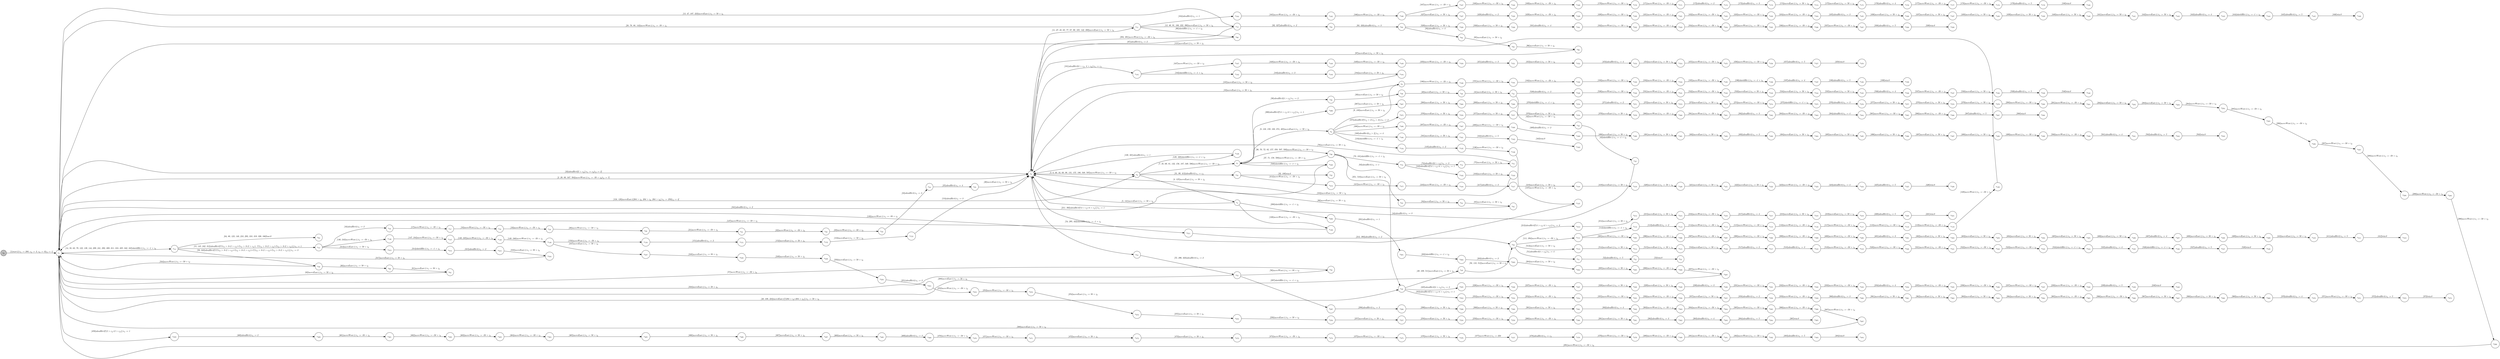 digraph EFSM{
  graph [rankdir="LR", fontname="Latin Modern Math"];
  node [color="black", fillcolor="white", shape="circle", style="filled", fontname="Latin Modern Math"];
  edge [fontname="Latin Modern Math"];

  s0[fillcolor="gray", label=<s<sub>0</sub>>];
  s1[label=<s<sub>1</sub>>];
  s2[label=<s<sub>2</sub>>];
  s3[label=<s<sub>3</sub>>];
  s4[label=<s<sub>4</sub>>];
  s7[label=<s<sub>7</sub>>];
  s8[label=<s<sub>8</sub>>];
  s9[label=<s<sub>9</sub>>];
  s11[label=<s<sub>11</sub>>];
  s12[label=<s<sub>12</sub>>];
  s14[label=<s<sub>14</sub>>];
  s15[label=<s<sub>15</sub>>];
  s16[label=<s<sub>16</sub>>];
  s17[label=<s<sub>17</sub>>];
  s18[label=<s<sub>18</sub>>];
  s19[label=<s<sub>19</sub>>];
  s20[label=<s<sub>20</sub>>];
  s21[label=<s<sub>21</sub>>];
  s22[label=<s<sub>22</sub>>];
  s23[label=<s<sub>23</sub>>];
  s24[label=<s<sub>24</sub>>];
  s25[label=<s<sub>25</sub>>];
  s31[label=<s<sub>31</sub>>];
  s32[label=<s<sub>32</sub>>];
  s36[label=<s<sub>36</sub>>];
  s38[label=<s<sub>38</sub>>];
  s39[label=<s<sub>39</sub>>];
  s40[label=<s<sub>40</sub>>];
  s41[label=<s<sub>41</sub>>];
  s42[label=<s<sub>42</sub>>];
  s43[label=<s<sub>43</sub>>];
  s48[label=<s<sub>48</sub>>];
  s49[label=<s<sub>49</sub>>];
  s50[label=<s<sub>50</sub>>];
  s51[label=<s<sub>51</sub>>];
  s52[label=<s<sub>52</sub>>];
  s53[label=<s<sub>53</sub>>];
  s54[label=<s<sub>54</sub>>];
  s55[label=<s<sub>55</sub>>];
  s56[label=<s<sub>56</sub>>];
  s59[label=<s<sub>59</sub>>];
  s60[label=<s<sub>60</sub>>];
  s61[label=<s<sub>61</sub>>];
  s64[label=<s<sub>64</sub>>];
  s66[label=<s<sub>66</sub>>];
  s73[label=<s<sub>73</sub>>];
  s74[label=<s<sub>74</sub>>];
  s75[label=<s<sub>75</sub>>];
  s83[label=<s<sub>83</sub>>];
  s84[label=<s<sub>84</sub>>];
  s85[label=<s<sub>85</sub>>];
  s92[label=<s<sub>92</sub>>];
  s93[label=<s<sub>93</sub>>];
  s94[label=<s<sub>94</sub>>];
  s95[label=<s<sub>95</sub>>];
  s96[label=<s<sub>96</sub>>];
  s102[label=<s<sub>102</sub>>];
  s103[label=<s<sub>103</sub>>];
  s111[label=<s<sub>111</sub>>];
  s112[label=<s<sub>112</sub>>];
  s113[label=<s<sub>113</sub>>];
  s114[label=<s<sub>114</sub>>];
  s115[label=<s<sub>115</sub>>];
  s116[label=<s<sub>116</sub>>];
  s117[label=<s<sub>117</sub>>];
  s118[label=<s<sub>118</sub>>];
  s119[label=<s<sub>119</sub>>];
  s120[label=<s<sub>120</sub>>];
  s126[label=<s<sub>126</sub>>];
  s129[label=<s<sub>129</sub>>];
  s134[label=<s<sub>134</sub>>];
  s135[label=<s<sub>135</sub>>];
  s136[label=<s<sub>136</sub>>];
  s137[label=<s<sub>137</sub>>];
  s146[label=<s<sub>146</sub>>];
  s147[label=<s<sub>147</sub>>];
  s148[label=<s<sub>148</sub>>];
  s149[label=<s<sub>149</sub>>];
  s150[label=<s<sub>150</sub>>];
  s151[label=<s<sub>151</sub>>];
  s152[label=<s<sub>152</sub>>];
  s153[label=<s<sub>153</sub>>];
  s160[label=<s<sub>160</sub>>];
  s161[label=<s<sub>161</sub>>];
  s162[label=<s<sub>162</sub>>];
  s163[label=<s<sub>163</sub>>];
  s164[label=<s<sub>164</sub>>];
  s165[label=<s<sub>165</sub>>];
  s166[label=<s<sub>166</sub>>];
  s167[label=<s<sub>167</sub>>];
  s168[label=<s<sub>168</sub>>];
  s169[label=<s<sub>169</sub>>];
  s170[label=<s<sub>170</sub>>];
  s171[label=<s<sub>171</sub>>];
  s172[label=<s<sub>172</sub>>];
  s173[label=<s<sub>173</sub>>];
  s174[label=<s<sub>174</sub>>];
  s175[label=<s<sub>175</sub>>];
  s176[label=<s<sub>176</sub>>];
  s177[label=<s<sub>177</sub>>];
  s178[label=<s<sub>178</sub>>];
  s179[label=<s<sub>179</sub>>];
  s180[label=<s<sub>180</sub>>];
  s181[label=<s<sub>181</sub>>];
  s182[label=<s<sub>182</sub>>];
  s183[label=<s<sub>183</sub>>];
  s184[label=<s<sub>184</sub>>];
  s190[label=<s<sub>190</sub>>];
  s191[label=<s<sub>191</sub>>];
  s192[label=<s<sub>192</sub>>];
  s193[label=<s<sub>193</sub>>];
  s194[label=<s<sub>194</sub>>];
  s195[label=<s<sub>195</sub>>];
  s196[label=<s<sub>196</sub>>];
  s197[label=<s<sub>197</sub>>];
  s198[label=<s<sub>198</sub>>];
  s199[label=<s<sub>199</sub>>];
  s200[label=<s<sub>200</sub>>];
  s201[label=<s<sub>201</sub>>];
  s202[label=<s<sub>202</sub>>];
  s203[label=<s<sub>203</sub>>];
  s204[label=<s<sub>204</sub>>];
  s205[label=<s<sub>205</sub>>];
  s206[label=<s<sub>206</sub>>];
  s207[label=<s<sub>207</sub>>];
  s211[label=<s<sub>211</sub>>];
  s213[label=<s<sub>213</sub>>];
  s214[label=<s<sub>214</sub>>];
  s215[label=<s<sub>215</sub>>];
  s216[label=<s<sub>216</sub>>];
  s217[label=<s<sub>217</sub>>];
  s218[label=<s<sub>218</sub>>];
  s219[label=<s<sub>219</sub>>];
  s220[label=<s<sub>220</sub>>];
  s221[label=<s<sub>221</sub>>];
  s225[label=<s<sub>225</sub>>];
  s226[label=<s<sub>226</sub>>];
  s227[label=<s<sub>227</sub>>];
  s228[label=<s<sub>228</sub>>];
  s229[label=<s<sub>229</sub>>];
  s230[label=<s<sub>230</sub>>];
  s231[label=<s<sub>231</sub>>];
  s232[label=<s<sub>232</sub>>];
  s233[label=<s<sub>233</sub>>];
  s234[label=<s<sub>234</sub>>];
  s235[label=<s<sub>235</sub>>];
  s236[label=<s<sub>236</sub>>];
  s237[label=<s<sub>237</sub>>];
  s238[label=<s<sub>238</sub>>];
  s239[label=<s<sub>239</sub>>];
  s240[label=<s<sub>240</sub>>];
  s247[label=<s<sub>247</sub>>];
  s248[label=<s<sub>248</sub>>];
  s249[label=<s<sub>249</sub>>];
  s250[label=<s<sub>250</sub>>];
  s251[label=<s<sub>251</sub>>];
  s252[label=<s<sub>252</sub>>];
  s253[label=<s<sub>253</sub>>];
  s254[label=<s<sub>254</sub>>];
  s255[label=<s<sub>255</sub>>];
  s256[label=<s<sub>256</sub>>];
  s257[label=<s<sub>257</sub>>];
  s258[label=<s<sub>258</sub>>];
  s259[label=<s<sub>259</sub>>];
  s260[label=<s<sub>260</sub>>];
  s261[label=<s<sub>261</sub>>];
  s262[label=<s<sub>262</sub>>];
  s263[label=<s<sub>263</sub>>];
  s264[label=<s<sub>264</sub>>];
  s265[label=<s<sub>265</sub>>];
  s266[label=<s<sub>266</sub>>];
  s267[label=<s<sub>267</sub>>];
  s268[label=<s<sub>268</sub>>];
  s269[label=<s<sub>269</sub>>];
  s270[label=<s<sub>270</sub>>];
  s271[label=<s<sub>271</sub>>];
  s272[label=<s<sub>272</sub>>];
  s273[label=<s<sub>273</sub>>];
  s274[label=<s<sub>274</sub>>];
  s275[label=<s<sub>275</sub>>];
  s276[label=<s<sub>276</sub>>];
  s277[label=<s<sub>277</sub>>];
  s278[label=<s<sub>278</sub>>];
  s279[label=<s<sub>279</sub>>];
  s280[label=<s<sub>280</sub>>];
  s281[label=<s<sub>281</sub>>];
  s282[label=<s<sub>282</sub>>];
  s283[label=<s<sub>283</sub>>];
  s284[label=<s<sub>284</sub>>];
  s285[label=<s<sub>285</sub>>];
  s286[label=<s<sub>286</sub>>];
  s287[label=<s<sub>287</sub>>];
  s288[label=<s<sub>288</sub>>];
  s289[label=<s<sub>289</sub>>];
  s290[label=<s<sub>290</sub>>];
  s297[label=<s<sub>297</sub>>];
  s298[label=<s<sub>298</sub>>];
  s299[label=<s<sub>299</sub>>];
  s300[label=<s<sub>300</sub>>];
  s301[label=<s<sub>301</sub>>];
  s302[label=<s<sub>302</sub>>];
  s303[label=<s<sub>303</sub>>];
  s304[label=<s<sub>304</sub>>];
  s305[label=<s<sub>305</sub>>];
  s306[label=<s<sub>306</sub>>];
  s307[label=<s<sub>307</sub>>];
  s313[label=<s<sub>313</sub>>];
  s314[label=<s<sub>314</sub>>];
  s315[label=<s<sub>315</sub>>];
  s316[label=<s<sub>316</sub>>];
  s329[label=<s<sub>329</sub>>];
  s330[label=<s<sub>330</sub>>];
  s331[label=<s<sub>331</sub>>];
  s332[label=<s<sub>332</sub>>];
  s333[label=<s<sub>333</sub>>];
  s334[label=<s<sub>334</sub>>];
  s335[label=<s<sub>335</sub>>];
  s336[label=<s<sub>336</sub>>];
  s337[label=<s<sub>337</sub>>];
  s338[label=<s<sub>338</sub>>];
  s339[label=<s<sub>339</sub>>];
  s340[label=<s<sub>340</sub>>];
  s352[label=<s<sub>352</sub>>];
  s353[label=<s<sub>353</sub>>];
  s354[label=<s<sub>354</sub>>];
  s355[label=<s<sub>355</sub>>];
  s356[label=<s<sub>356</sub>>];
  s357[label=<s<sub>357</sub>>];
  s358[label=<s<sub>358</sub>>];
  s359[label=<s<sub>359</sub>>];
  s360[label=<s<sub>360</sub>>];
  s361[label=<s<sub>361</sub>>];
  s362[label=<s<sub>362</sub>>];
  s363[label=<s<sub>363</sub>>];
  s364[label=<s<sub>364</sub>>];
  s365[label=<s<sub>365</sub>>];
  s366[label=<s<sub>366</sub>>];
  s367[label=<s<sub>367</sub>>];
  s368[label=<s<sub>368</sub>>];
  s369[label=<s<sub>369</sub>>];
  s370[label=<s<sub>370</sub>>];
  s371[label=<s<sub>371</sub>>];
  s372[label=<s<sub>372</sub>>];
  s373[label=<s<sub>373</sub>>];
  s375[label=<s<sub>375</sub>>];
  s376[label=<s<sub>376</sub>>];
  s377[label=<s<sub>377</sub>>];
  s378[label=<s<sub>378</sub>>];
  s379[label=<s<sub>379</sub>>];
  s380[label=<s<sub>380</sub>>];
  s381[label=<s<sub>381</sub>>];
  s382[label=<s<sub>382</sub>>];
  s383[label=<s<sub>383</sub>>];
  s384[label=<s<sub>384</sub>>];
  s385[label=<s<sub>385</sub>>];
  s386[label=<s<sub>386</sub>>];
  s387[label=<s<sub>387</sub>>];
  s388[label=<s<sub>388</sub>>];
  s395[label=<s<sub>395</sub>>];
  s396[label=<s<sub>396</sub>>];
  s397[label=<s<sub>397</sub>>];
  s398[label=<s<sub>398</sub>>];
  s399[label=<s<sub>399</sub>>];
  s400[label=<s<sub>400</sub>>];
  s401[label=<s<sub>401</sub>>];
  s402[label=<s<sub>402</sub>>];
  s403[label=<s<sub>403</sub>>];
  s404[label=<s<sub>404</sub>>];
  s405[label=<s<sub>405</sub>>];
  s406[label=<s<sub>406</sub>>];
  s407[label=<s<sub>407</sub>>];
  s408[label=<s<sub>408</sub>>];
  s409[label=<s<sub>409</sub>>];
  s410[label=<s<sub>410</sub>>];
  s411[label=<s<sub>411</sub>>];
  s412[label=<s<sub>412</sub>>];
  s414[label=<s<sub>414</sub>>];
  s415[label=<s<sub>415</sub>>];
  s416[label=<s<sub>416</sub>>];
  s417[label=<s<sub>417</sub>>];
  s418[label=<s<sub>418</sub>>];
  s419[label=<s<sub>419</sub>>];
  s420[label=<s<sub>420</sub>>];
  s421[label=<s<sub>421</sub>>];
  s422[label=<s<sub>422</sub>>];
  s423[label=<s<sub>423</sub>>];
  s424[label=<s<sub>424</sub>>];
  s425[label=<s<sub>425</sub>>];
  s426[label=<s<sub>426</sub>>];
  s427[label=<s<sub>427</sub>>];
  s428[label=<s<sub>428</sub>>];
  s429[label=<s<sub>429</sub>>];
  s430[label=<s<sub>430</sub>>];
  s431[label=<s<sub>431</sub>>];
  s432[label=<s<sub>432</sub>>];
  s433[label=<s<sub>433</sub>>];
  s434[label=<s<sub>434</sub>>];
  s435[label=<s<sub>435</sub>>];
  s436[label=<s<sub>436</sub>>];
  s437[label=<s<sub>437</sub>>];
  s438[label=<s<sub>438</sub>>];
  s439[label=<s<sub>439</sub>>];
  s440[label=<s<sub>440</sub>>];
  s441[label=<s<sub>441</sub>>];
  s442[label=<s<sub>442</sub>>];
  s443[label=<s<sub>443</sub>>];
  s444[label=<s<sub>444</sub>>];
  s445[label=<s<sub>445</sub>>];
  s446[label=<s<sub>446</sub>>];
  s447[label=<s<sub>447</sub>>];
  s448[label=<s<sub>448</sub>>];
  s449[label=<s<sub>449</sub>>];
  s450[label=<s<sub>450</sub>>];
  s451[label=<s<sub>451</sub>>];
  s452[label=<s<sub>452</sub>>];
  s453[label=<s<sub>453</sub>>];
  s454[label=<s<sub>454</sub>>];
  s455[label=<s<sub>455</sub>>];
  s456[label=<s<sub>456</sub>>];
  s457[label=<s<sub>457</sub>>];
  s458[label=<s<sub>458</sub>>];
  s459[label=<s<sub>459</sub>>];
  s460[label=<s<sub>460</sub>>];
  s461[label=<s<sub>461</sub>>];
  s462[label=<s<sub>462</sub>>];
  s463[label=<s<sub>463</sub>>];
  s464[label=<s<sub>464</sub>>];
  s465[label=<s<sub>465</sub>>];
  s466[label=<s<sub>466</sub>>];
  s467[label=<s<sub>467</sub>>];
  s468[label=<s<sub>468</sub>>];
  s469[label=<s<sub>469</sub>>];
  s470[label=<s<sub>470</sub>>];
  s471[label=<s<sub>471</sub>>];
  s472[label=<s<sub>472</sub>>];
  s473[label=<s<sub>473</sub>>];
  s474[label=<s<sub>474</sub>>];
  s475[label=<s<sub>475</sub>>];
  s476[label=<s<sub>476</sub>>];
  s477[label=<s<sub>477</sub>>];
  s478[label=<s<sub>478</sub>>];
  s479[label=<s<sub>479</sub>>];
  s480[label=<s<sub>480</sub>>];
  s481[label=<s<sub>481</sub>>];
  s482[label=<s<sub>482</sub>>];
  s483[label=<s<sub>483</sub>>];
  s484[label=<s<sub>484</sub>>];
  s486[label=<s<sub>486</sub>>];
  s487[label=<s<sub>487</sub>>];
  s488[label=<s<sub>488</sub>>];
  s489[label=<s<sub>489</sub>>];
  s490[label=<s<sub>490</sub>>];
  s491[label=<s<sub>491</sub>>];
  s492[label=<s<sub>492</sub>>];
  s493[label=<s<sub>493</sub>>];
  s494[label=<s<sub>494</sub>>];
  s495[label=<s<sub>495</sub>>];
  s496[label=<s<sub>496</sub>>];
  s497[label=<s<sub>497</sub>>];
  s498[label=<s<sub>498</sub>>];
  s499[label=<s<sub>499</sub>>];
  s500[label=<s<sub>500</sub>>];
  s501[label=<s<sub>501</sub>>];
  s502[label=<s<sub>502</sub>>];
  s503[label=<s<sub>503</sub>>];
  s513[label=<s<sub>513</sub>>];
  s514[label=<s<sub>514</sub>>];
  s515[label=<s<sub>515</sub>>];
  s516[label=<s<sub>516</sub>>];
  s517[label=<s<sub>517</sub>>];
  s518[label=<s<sub>518</sub>>];
  s519[label=<s<sub>519</sub>>];
  s520[label=<s<sub>520</sub>>];
  s521[label=<s<sub>521</sub>>];
  s522[label=<s<sub>522</sub>>];
  s523[label=<s<sub>523</sub>>];
  s524[label=<s<sub>524</sub>>];
  s525[label=<s<sub>525</sub>>];
  s526[label=<s<sub>526</sub>>];
  s527[label=<s<sub>527</sub>>];
  s528[label=<s<sub>528</sub>>];
  s529[label=<s<sub>529</sub>>];
  s530[label=<s<sub>530</sub>>];
  s531[label=<s<sub>531</sub>>];
  s532[label=<s<sub>532</sub>>];
  s533[label=<s<sub>533</sub>>];
  s534[label=<s<sub>534</sub>>];
  s535[label=<s<sub>535</sub>>];
  s536[label=<s<sub>536</sub>>];
  s537[label=<s<sub>537</sub>>];
  s538[label=<s<sub>538</sub>>];
  s539[label=<s<sub>539</sub>>];
  s540[label=<s<sub>540</sub>>];

  s0->s1[label=<<i> [1]start:2/o<sub>1</sub> := 200, o<sub>2</sub> := 3, o<sub>3</sub> := 0&#91;r<sub>2</sub> := 1&#93;</i>>];
  s3->s4[label=<<i> [4, 125]moveEast:1/o<sub>1</sub> := 50 + i<sub>0</sub></i>>];
  s4->s2[label=<<i> [5, 141]moveEast:1/o<sub>1</sub> := 50 + i<sub>0</sub></i>>];
  s8->s9[label=<<i> [9, 189]moveEast:1/o<sub>1</sub> := 50 + i<sub>0</sub></i>>];
  s9->s2[label=<<i> [10]moveEast:1/o<sub>1</sub> := 50 + i<sub>0</sub></i>>];
  s14->s15[label=<<i> [15, 145, 242, 312]alienHit:0&#91;!(!(r<sub>2</sub> &gt; 3&or;2 &gt; r<sub>2</sub>)&or;!(r<sub>2</sub> &gt; 3&or;2 &gt; r<sub>2</sub>)), !(!(r<sub>2</sub> &gt; 3&or;2 &gt; r<sub>2</sub>)&or;!(r<sub>2</sub> &gt; 3&or;2 &gt; r<sub>2</sub>))&#93;/o<sub>1</sub> := 1</i>>];
  s15->s16[label=<<i> [16]alienHit:0/o<sub>1</sub> := 2</i>>];
  s16->s17[label=<<i> [17]moveWest:1/o<sub>1</sub> := -50 + i<sub>0</sub></i>>];
  s17->s18[label=<<i> [18]moveWest:1/o<sub>1</sub> := -50 + i<sub>0</sub></i>>];
  s18->s19[label=<<i> [19]moveWest:1/o<sub>1</sub> := -50 + i<sub>0</sub></i>>];
  s19->s20[label=<<i> [20]moveWest:1/o<sub>1</sub> := -50 + i<sub>0</sub></i>>];
  s20->s21[label=<<i> [21]moveWest:1/o<sub>1</sub> := -50 + i<sub>0</sub></i>>];
  s21->s22[label=<<i> [22]moveWest:1/o<sub>1</sub> := -50 + i<sub>0</sub></i>>];
  s22->s23[label=<<i> [23]moveWest:1/o<sub>1</sub> := -50 + i<sub>0</sub></i>>];
  s23->s24[label=<<i> [24]alienHit:0/o<sub>1</sub> := 3</i>>];
  s24->s25[label=<<i> [25]alienHit:0/o<sub>1</sub> := 4</i>>];
  s25->s2[label=<<i> [26]moveEast:1/o<sub>1</sub> := 50 + i<sub>0</sub></i>>];
  s11->s1[label=<<i> [28, 78, 88, 143]moveWest:1/o<sub>1</sub> := -50 + i<sub>0</sub></i>>];
  s31->s32[label=<<i> [32, 100]win:0</i>>];
  s1->s2[label=<<i> [33]alienHit:0&#91;2 &gt; r<sub>2</sub>&#93;/o<sub>1</sub> := r<sub>2</sub>&#91;r<sub>2</sub> := 2&#93;</i>>];
  s7->s38[label=<<i> [38]alienHit:0&#91;4 &gt; r<sub>2</sub>&#93;/o<sub>1</sub> := 2</i>>];
  s38->s39[label=<<i> [39]moveEast:1/o<sub>1</sub> := 50 + i<sub>0</sub></i>>];
  s39->s40[label=<<i> [40]moveEast:1/o<sub>1</sub> := 50 + i<sub>0</sub></i>>];
  s40->s41[label=<<i> [41]moveEast:1/o<sub>1</sub> := 50 + i<sub>0</sub></i>>];
  s41->s42[label=<<i> [42]moveWest:1/o<sub>1</sub> := -50 + i<sub>0</sub></i>>];
  s42->s43[label=<<i> [43]shieldHit:1/o<sub>1</sub> := -1 + i<sub>0</sub></i>>];
  s43->s2[label=<<i> [44]alienHit:0/o<sub>1</sub> := 3</i>>];
  s12->s1[label=<<i> [13, 47, 107, 223]moveEast:1/o<sub>1</sub> := 50 + i<sub>0</sub></i>>];
  s50->s51[label=<<i> [51]alienHit:0&#91;4 &gt; r<sub>2</sub>&#93;/o<sub>1</sub> := 4</i>>];
  s51->s52[label=<<i> [52]alienHit:0/o<sub>1</sub> := 5</i>>];
  s52->s53[label=<<i> [53]win:0</i>>];
  s55->s56[label=<<i> [56]moveWest:1/o<sub>1</sub> := -50 + i<sub>0</sub></i>>];
  s56->s1[label=<<i> [57]moveWest:1/o<sub>1</sub> := -50 + i<sub>0</sub></i>>];
  s14->s59[label=<<i> [59, 343]alienHit:0&#91;!(!(!(r<sub>2</sub> &gt; 3&or;2 &gt; r<sub>2</sub>)&or;!(r<sub>2</sub> &gt; 3&or;2 &gt; r<sub>2</sub>))&or;!(!(r<sub>2</sub> &gt; 3&or;2 &gt; r<sub>2</sub>)&or;!(r<sub>2</sub> &gt; 3&or;2 &gt; r<sub>2</sub>)))&#93;/o<sub>1</sub> := 3</i>>];
  s59->s60[label=<<i> [60]moveEast:1/o<sub>1</sub> := 50 + i<sub>0</sub></i>>];
  s60->s61[label=<<i> [61]moveEast:1/o<sub>1</sub> := 50 + i<sub>0</sub></i>>];
  s61->s1[label=<<i> [62]moveEast:1/o<sub>1</sub> := 50 + i<sub>0</sub></i>>];
  s11->s66[label=<<i> [66]shieldHit:1/o<sub>1</sub> := -1 + i<sub>0</sub></i>>];
  s66->s2[label=<<i> [67]alienHit:0/o<sub>1</sub> := 2</i>>];
  s36->s7[label=<<i> [37, 71, 158, 508]moveWest:1/o<sub>1</sub> := -50 + i<sub>0</sub></i>>];
  s7->s36[label=<<i> [36, 70, 72, 82, 157, 350, 507, 509]moveWest:1/o<sub>1</sub> := -50 + i<sub>0</sub></i>>];
  s36->s73[label=<<i> [73, 101]shieldHit:1/o<sub>1</sub> := -1 + i<sub>0</sub></i>>];
  s73->s74[label=<<i> [74]alienHit:0&#91;4 &gt; r<sub>2</sub>&#93;/o<sub>1</sub> := 3</i>>];
  s74->s75[label=<<i> [75]moveEast:1/o<sub>1</sub> := 50 + i<sub>0</sub></i>>];
  s75->s2[label=<<i> [76]moveEast:1/o<sub>1</sub> := 50 + i<sub>0</sub></i>>];
  s36->s83[label=<<i> [83]alienHit:0/o<sub>1</sub> := 1</i>>];
  s83->s84[label=<<i> [84]moveEast:1/o<sub>1</sub> := 50 + i<sub>0</sub></i>>];
  s84->s85[label=<<i> [85]moveEast:1/o<sub>1</sub> := 50 + i<sub>0</sub></i>>];
  s85->s2[label=<<i> [86]moveEast:1/o<sub>1</sub> := 50 + i<sub>0</sub></i>>];
  s2->s11[label=<<i> [11, 27, 45, 65, 77, 87, 90, 105, 142, 389]moveEast:1/o<sub>1</sub> := 50 + i<sub>0</sub></i>>];
  s11->s12[label=<<i> [12, 46, 91, 106, 222, 390]moveEast:1/o<sub>1</sub> := 50 + i<sub>0</sub></i>>];
  s12->s92[label=<<i> [92, 327]alienHit:0/o<sub>1</sub> := 2</i>>];
  s92->s93[label=<<i> [93, 328]alienHit:0/o<sub>1</sub> := 3</i>>];
  s93->s94[label=<<i> [94]alienHit:0/o<sub>1</sub> := 4</i>>];
  s94->s95[label=<<i> [95]moveEast:1/o<sub>1</sub> := 50 + i<sub>0</sub></i>>];
  s95->s96[label=<<i> [96]moveEast:1/o<sub>1</sub> := 50 + i<sub>0</sub></i>>];
  s96->s2[label=<<i> [97]moveEast:1/o<sub>1</sub> := 50 + i<sub>0</sub></i>>];
  s73->s102[label=<<i> [102]alienHit:0&#91;!(4 &gt; r<sub>2</sub>&or;4 &gt; r<sub>2</sub>)&#93;/o<sub>1</sub> := 1</i>>];
  s102->s103[label=<<i> [103]moveEast:1/o<sub>1</sub> := 50 + i<sub>0</sub></i>>];
  s103->s2[label=<<i> [104]moveEast:1/o<sub>1</sub> := 50 + i<sub>0</sub></i>>];
  s50->s111[label=<<i> [111, 394]moveWest:1/o<sub>1</sub> := -50 + i<sub>0</sub></i>>];
  s111->s112[label=<<i> [112]shieldHit:1/o<sub>1</sub> := -1 + i<sub>0</sub></i>>];
  s112->s113[label=<<i> [113]alienHit:0/o<sub>1</sub> := 2</i>>];
  s113->s114[label=<<i> [114]moveWest:1/o<sub>1</sub> := -50 + i<sub>0</sub></i>>];
  s114->s115[label=<<i> [115]moveWest:1/o<sub>1</sub> := -50 + i<sub>0</sub></i>>];
  s115->s116[label=<<i> [116]moveWest:1/o<sub>1</sub> := -50 + i<sub>0</sub></i>>];
  s116->s117[label=<<i> [117]moveWest:1/o<sub>1</sub> := -50 + i<sub>0</sub></i>>];
  s117->s118[label=<<i> [118]moveWest:1/o<sub>1</sub> := -50 + i<sub>0</sub></i>>];
  s118->s119[label=<<i> [119]moveWest:1/o<sub>1</sub> := -50 + i<sub>0</sub></i>>];
  s119->s120[label=<<i> [120]moveWest:1/o<sub>1</sub> := -50 + i<sub>0</sub></i>>];
  s120->s1[label=<<i> [121]moveEast:1/o<sub>1</sub> := 50 + i<sub>0</sub></i>>];
  s1->s3[label=<<i> [124, 128]moveEast:1&#91;204 &gt; i<sub>0</sub>, 204 &gt; i<sub>0</sub>, 204 &gt; i<sub>0</sub>&#93;/o<sub>1</sub> := 250&#91;r<sub>2</sub> := 4&#93;</i>>];
  s4->s126[label=<<i> [126]moveWest:1/o<sub>1</sub> := -50 + i<sub>0</sub></i>>];
  s126->s1[label=<<i> [127]moveWest:1/o<sub>1</sub> := -50 + i<sub>0</sub></i>>];
  s3->s129[label=<<i> [129, 320]shieldHit:1/o<sub>1</sub> := -1 + i<sub>0</sub></i>>];
  s129->s2[label=<<i> [130, 321]alienHit:0/o<sub>1</sub> := 1</i>>];
  s8->s134[label=<<i> [134]shieldHit:1/o<sub>1</sub> := -1 + i<sub>0</sub></i>>];
  s134->s135[label=<<i> [135]alienHit:0/o<sub>1</sub> := 2</i>>];
  s135->s136[label=<<i> [136]moveWest:1/o<sub>1</sub> := -50 + i<sub>0</sub></i>>];
  s136->s137[label=<<i> [137]moveWest:1/o<sub>1</sub> := -50 + i<sub>0</sub></i>>];
  s137->s1[label=<<i> [138]moveWest:1/o<sub>1</sub> := -50 + i<sub>0</sub></i>>];
  s15->s146[label=<<i> [146, 243]moveWest:1/o<sub>1</sub> := -50 + i<sub>0</sub></i>>];
  s146->s147[label=<<i> [147, 244]moveWest:1/o<sub>1</sub> := -50 + i<sub>0</sub></i>>];
  s147->s148[label=<<i> [148, 245]moveWest:1/o<sub>1</sub> := -50 + i<sub>0</sub></i>>];
  s148->s149[label=<<i> [149, 246]moveWest:1/o<sub>1</sub> := -50 + i<sub>0</sub></i>>];
  s149->s150[label=<<i> [150]moveWest:1/o<sub>1</sub> := -50 + i<sub>0</sub></i>>];
  s150->s151[label=<<i> [151]alienHit:0/o<sub>1</sub> := 2</i>>];
  s151->s152[label=<<i> [152]moveEast:1/o<sub>1</sub> := 50 + i<sub>0</sub></i>>];
  s152->s153[label=<<i> [153]moveEast:1/o<sub>1</sub> := 50 + i<sub>0</sub></i>>];
  s153->s2[label=<<i> [154]alienHit:0/o<sub>1</sub> := 3</i>>];
  s2->s3[label=<<i> [3, 6, 30, 34, 68, 98, 131, 155, 186, 348, 505]moveWest:1/o<sub>1</sub> := -50 + i<sub>0</sub></i>>];
  s3->s7[label=<<i> [7, 35, 69, 81, 132, 156, 187, 349, 506]moveWest:1/o<sub>1</sub> := -50 + i<sub>0</sub></i>>];
  s7->s8[label=<<i> [8, 133, 159, 188, 374, 485]moveEast:1/o<sub>1</sub> := 50 + i<sub>0</sub></i>>];
  s8->s160[label=<<i> [160]alienHit:0&#91;r<sub>2</sub> &gt; 2&#93;/o<sub>1</sub> := 4</i>>];
  s160->s161[label=<<i> [161]moveEast:1/o<sub>1</sub> := 50 + i<sub>0</sub></i>>];
  s161->s162[label=<<i> [162]alienHit:0/o<sub>1</sub> := 5</i>>];
  s162->s163[label=<<i> [163]win:0</i>>];
  s11->s164[label=<<i> [164]alienHit:0/o<sub>1</sub> := 1</i>>];
  s164->s165[label=<<i> [165]moveWest:1/o<sub>1</sub> := -50 + i<sub>0</sub></i>>];
  s165->s166[label=<<i> [166]moveWest:1/o<sub>1</sub> := -50 + i<sub>0</sub></i>>];
  s166->s167[label=<<i> [167]moveWest:1/o<sub>1</sub> := -50 + i<sub>0</sub></i>>];
  s167->s168[label=<<i> [168]moveWest:1/o<sub>1</sub> := -50 + i<sub>0</sub></i>>];
  s168->s169[label=<<i> [169]moveWest:1/o<sub>1</sub> := -50 + i<sub>0</sub></i>>];
  s169->s170[label=<<i> [170]moveWest:1/o<sub>1</sub> := -50 + i<sub>0</sub></i>>];
  s170->s171[label=<<i> [171]moveWest:1/o<sub>1</sub> := -50 + i<sub>0</sub></i>>];
  s171->s172[label=<<i> [172]alienHit:0/o<sub>1</sub> := 2</i>>];
  s172->s173[label=<<i> [173]alienHit:0/o<sub>1</sub> := 3</i>>];
  s173->s174[label=<<i> [174]moveEast:1/o<sub>1</sub> := 50 + i<sub>0</sub></i>>];
  s174->s175[label=<<i> [175]moveEast:1/o<sub>1</sub> := 50 + i<sub>0</sub></i>>];
  s175->s176[label=<<i> [176]alienHit:0/o<sub>1</sub> := 4</i>>];
  s176->s177[label=<<i> [177]moveWest:1/o<sub>1</sub> := -50 + i<sub>0</sub></i>>];
  s177->s178[label=<<i> [178]moveWest:1/o<sub>1</sub> := -50 + i<sub>0</sub></i>>];
  s178->s179[label=<<i> [179]alienHit:0/o<sub>1</sub> := 5</i>>];
  s179->s180[label=<<i> [180]win:0</i>>];
  s2->s181[label=<<i> [181]alienHit:0&#91;4 &gt; r<sub>2</sub>, 4 &gt; r<sub>2</sub>&#93;/o<sub>1</sub> := r<sub>2</sub></i>>];
  s181->s182[label=<<i> [182]shieldHit:1/o<sub>1</sub> := -1 + i<sub>0</sub></i>>];
  s182->s183[label=<<i> [183]alienHit:0/o<sub>1</sub> := 3</i>>];
  s183->s184[label=<<i> [184]moveEast:1/o<sub>1</sub> := 50 + i<sub>0</sub></i>>];
  s184->s2[label=<<i> [185]moveEast:1/o<sub>1</sub> := 50 + i<sub>0</sub></i>>];
  s9->s190[label=<<i> [190]moveWest:1/o<sub>1</sub> := -50 + i<sub>0</sub></i>>];
  s190->s191[label=<<i> [191]moveWest:1/o<sub>1</sub> := -50 + i<sub>0</sub></i>>];
  s191->s192[label=<<i> [192]moveWest:1/o<sub>1</sub> := -50 + i<sub>0</sub></i>>];
  s192->s193[label=<<i> [193]moveWest:1/o<sub>1</sub> := -50 + i<sub>0</sub></i>>];
  s193->s194[label=<<i> [194]moveWest:1/o<sub>1</sub> := -50 + i<sub>0</sub></i>>];
  s194->s195[label=<<i> [195]moveWest:1/o<sub>1</sub> := -50 + i<sub>0</sub></i>>];
  s195->s196[label=<<i> [196]shieldHit:1/o<sub>1</sub> := -1 + i<sub>0</sub></i>>];
  s196->s197[label=<<i> [197]alienHit:0/o<sub>1</sub> := 4</i>>];
  s197->s198[label=<<i> [198]alienHit:0/o<sub>1</sub> := 5</i>>];
  s198->s199[label=<<i> [199]win:0</i>>];
  s4->s200[label=<<i> [200]shieldHit:1/o<sub>1</sub> := -1 + i<sub>0</sub></i>>];
  s200->s201[label=<<i> [201]alienHit:0/o<sub>1</sub> := 1</i>>];
  s201->s202[label=<<i> [202]shieldHit:1/o<sub>1</sub> := -1 + i<sub>0</sub></i>>];
  s202->s203[label=<<i> [203]alienHit:0/o<sub>1</sub> := 2</i>>];
  s203->s204[label=<<i> [204]moveEast:1/o<sub>1</sub> := 50 + i<sub>0</sub></i>>];
  s204->s205[label=<<i> [205]moveEast:1/o<sub>1</sub> := 50 + i<sub>0</sub></i>>];
  s205->s206[label=<<i> [206]moveWest:1/o<sub>1</sub> := -50 + i<sub>0</sub></i>>];
  s206->s207[label=<<i> [207]moveWest:1/o<sub>1</sub> := -50 + i<sub>0</sub></i>>];
  s207->s1[label=<<i> [208]moveEast:1/o<sub>1</sub> := 50 + i<sub>0</sub></i>>];
  s2->s211[label=<<i> [211, 392]alienHit:0&#91;!(4 &gt; r<sub>2</sub>&or;4 &gt; r<sub>2</sub>)&#93;/o<sub>1</sub> := 1</i>>];
  s211->s50[label=<<i> [212, 393]alienHit:0/o<sub>1</sub> := 2</i>>];
  s50->s213[label=<<i> [213]alienHit:0&#91;!(4 &gt; r<sub>2</sub>&or;4 &gt; r<sub>2</sub>)&#93;/o<sub>1</sub> := 3</i>>];
  s213->s214[label=<<i> [214]moveEast:1/o<sub>1</sub> := 50 + i<sub>0</sub></i>>];
  s214->s215[label=<<i> [215]moveEast:1/o<sub>1</sub> := 50 + i<sub>0</sub></i>>];
  s215->s216[label=<<i> [216]moveWest:1/o<sub>1</sub> := -50 + i<sub>0</sub></i>>];
  s216->s217[label=<<i> [217]alienHit:0/o<sub>1</sub> := 4</i>>];
  s217->s218[label=<<i> [218]moveEast:1/o<sub>1</sub> := 50 + i<sub>0</sub></i>>];
  s218->s219[label=<<i> [219]moveEast:1/o<sub>1</sub> := 50 + i<sub>0</sub></i>>];
  s219->s220[label=<<i> [220]alienHit:0/o<sub>1</sub> := 5</i>>];
  s220->s221[label=<<i> [221]win:0</i>>];
  s1->s48[label=<<i> [48, 108, 224]moveEast:1&#91;!(204 &gt; i<sub>0</sub>&or;204 &gt; i<sub>0</sub>)&#93;/o<sub>1</sub> := 50 + i<sub>0</sub></i>>];
  s48->s225[label=<<i> [225]alienHit:0&#91;4 &gt; r<sub>2</sub>&#93;/o<sub>1</sub> := 2</i>>];
  s225->s226[label=<<i> [226]moveWest:1/o<sub>1</sub> := -50 + i<sub>0</sub></i>>];
  s226->s227[label=<<i> [227]moveWest:1/o<sub>1</sub> := -50 + i<sub>0</sub></i>>];
  s227->s228[label=<<i> [228]moveEast:1/o<sub>1</sub> := 50 + i<sub>0</sub></i>>];
  s228->s229[label=<<i> [229]moveEast:1/o<sub>1</sub> := 50 + i<sub>0</sub></i>>];
  s229->s230[label=<<i> [230]alienHit:0/o<sub>1</sub> := 3</i>>];
  s230->s231[label=<<i> [231]moveWest:1/o<sub>1</sub> := -50 + i<sub>0</sub></i>>];
  s231->s232[label=<<i> [232]moveWest:1/o<sub>1</sub> := -50 + i<sub>0</sub></i>>];
  s232->s233[label=<<i> [233]moveWest:1/o<sub>1</sub> := -50 + i<sub>0</sub></i>>];
  s233->s234[label=<<i> [234]alienHit:0/o<sub>1</sub> := 4</i>>];
  s234->s235[label=<<i> [235]moveWest:1/o<sub>1</sub> := -50 + i<sub>0</sub></i>>];
  s235->s236[label=<<i> [236]moveWest:1/o<sub>1</sub> := -50 + i<sub>0</sub></i>>];
  s236->s237[label=<<i> [237]moveWest:1/o<sub>1</sub> := -50 + i<sub>0</sub></i>>];
  s237->s238[label=<<i> [238]moveWest:1/o<sub>1</sub> := -50 + i<sub>0</sub></i>>];
  s238->s239[label=<<i> [239]alienHit:0/o<sub>1</sub> := 5</i>>];
  s239->s240[label=<<i> [240]win:0</i>>];
  s149->s247[label=<<i> [247]moveEast:1/o<sub>1</sub> := 50 + i<sub>0</sub></i>>];
  s247->s248[label=<<i> [248]moveEast:1/o<sub>1</sub> := 50 + i<sub>0</sub></i>>];
  s248->s249[label=<<i> [249]moveEast:1/o<sub>1</sub> := 50 + i<sub>0</sub></i>>];
  s249->s250[label=<<i> [250]moveEast:1/o<sub>1</sub> := 50 + i<sub>0</sub></i>>];
  s250->s251[label=<<i> [251]alienHit:0/o<sub>1</sub> := 2</i>>];
  s251->s252[label=<<i> [252]moveWest:1/o<sub>1</sub> := -50 + i<sub>0</sub></i>>];
  s252->s253[label=<<i> [253]moveWest:1/o<sub>1</sub> := -50 + i<sub>0</sub></i>>];
  s253->s254[label=<<i> [254]moveEast:1/o<sub>1</sub> := 50 + i<sub>0</sub></i>>];
  s254->s255[label=<<i> [255]moveEast:1/o<sub>1</sub> := 50 + i<sub>0</sub></i>>];
  s255->s256[label=<<i> [256]moveEast:1/o<sub>1</sub> := 50 + i<sub>0</sub></i>>];
  s256->s257[label=<<i> [257]moveEast:1/o<sub>1</sub> := 50 + i<sub>0</sub></i>>];
  s257->s258[label=<<i> [258]moveEast:1/o<sub>1</sub> := 50 + i<sub>0</sub></i>>];
  s258->s259[label=<<i> [259]moveWest:1/o<sub>1</sub> := -50 + i<sub>0</sub></i>>];
  s259->s260[label=<<i> [260]moveWest:1/o<sub>1</sub> := -50 + i<sub>0</sub></i>>];
  s260->s261[label=<<i> [261]moveEast:1/o<sub>1</sub> := 50 + i<sub>0</sub></i>>];
  s261->s262[label=<<i> [262]alienHit:0/o<sub>1</sub> := 3</i>>];
  s262->s263[label=<<i> [263]alienHit:0/o<sub>1</sub> := 4</i>>];
  s263->s264[label=<<i> [264]alienHit:0/o<sub>1</sub> := 5</i>>];
  s264->s265[label=<<i> [265]win:0</i>>];
  s7->s266[label=<<i> [266]alienHit:0&#91;!(4 &gt; r<sub>2</sub>&or;4 &gt; r<sub>2</sub>)&#93;/o<sub>1</sub> := 1</i>>];
  s266->s267[label=<<i> [267]moveEast:1/o<sub>1</sub> := 50 + i<sub>0</sub></i>>];
  s267->s268[label=<<i> [268]moveEast:1/o<sub>1</sub> := 50 + i<sub>0</sub></i>>];
  s268->s269[label=<<i> [269]moveEast:1/o<sub>1</sub> := 50 + i<sub>0</sub></i>>];
  s269->s270[label=<<i> [270]shieldHit:1/o<sub>1</sub> := -1 + i<sub>0</sub></i>>];
  s270->s271[label=<<i> [271]alienHit:0/o<sub>1</sub> := 2</i>>];
  s271->s272[label=<<i> [272]moveEast:1/o<sub>1</sub> := 50 + i<sub>0</sub></i>>];
  s272->s273[label=<<i> [273]moveEast:1/o<sub>1</sub> := 50 + i<sub>0</sub></i>>];
  s273->s274[label=<<i> [274]moveWest:1/o<sub>1</sub> := -50 + i<sub>0</sub></i>>];
  s274->s275[label=<<i> [275]shieldHit:1/o<sub>1</sub> := -1 + i<sub>0</sub></i>>];
  s275->s276[label=<<i> [276]alienHit:0/o<sub>1</sub> := 3</i>>];
  s276->s277[label=<<i> [277]moveEast:1/o<sub>1</sub> := 50 + i<sub>0</sub></i>>];
  s277->s278[label=<<i> [278]moveEast:1/o<sub>1</sub> := 50 + i<sub>0</sub></i>>];
  s278->s279[label=<<i> [279]moveEast:1/o<sub>1</sub> := 50 + i<sub>0</sub></i>>];
  s279->s280[label=<<i> [280]moveWest:1/o<sub>1</sub> := -50 + i<sub>0</sub></i>>];
  s280->s281[label=<<i> [281]moveWest:1/o<sub>1</sub> := -50 + i<sub>0</sub></i>>];
  s281->s282[label=<<i> [282]moveEast:1/o<sub>1</sub> := 50 + i<sub>0</sub></i>>];
  s282->s283[label=<<i> [283]moveEast:1/o<sub>1</sub> := 50 + i<sub>0</sub></i>>];
  s283->s284[label=<<i> [284]moveWest:1/o<sub>1</sub> := -50 + i<sub>0</sub></i>>];
  s284->s285[label=<<i> [285]moveWest:1/o<sub>1</sub> := -50 + i<sub>0</sub></i>>];
  s285->s286[label=<<i> [286]moveWest:1/o<sub>1</sub> := -50 + i<sub>0</sub></i>>];
  s286->s287[label=<<i> [287]moveWest:1/o<sub>1</sub> := -50 + i<sub>0</sub></i>>];
  s287->s288[label=<<i> [288]moveWest:1/o<sub>1</sub> := -50 + i<sub>0</sub></i>>];
  s288->s289[label=<<i> [289]moveWest:1/o<sub>1</sub> := -50 + i<sub>0</sub></i>>];
  s289->s290[label=<<i> [290]moveWest:1/o<sub>1</sub> := -50 + i<sub>0</sub></i>>];
  s290->s1[label=<<i> [291]moveWest:1/o<sub>1</sub> := -50 + i<sub>0</sub></i>>];
  s12->s2[label=<<i> [294, 391]moveWest:1/o<sub>1</sub> := -50 + i<sub>0</sub></i>>];
  s2->s54[label=<<i> [54, 295, 322]shieldHit:1/o<sub>1</sub> := -1 + i<sub>0</sub></i>>];
  s54->s55[label=<<i> [55, 296, 323]alienHit:0/o<sub>1</sub> := 2</i>>];
  s55->s297[label=<<i> [297]shieldHit:1/o<sub>1</sub> := -1 + i<sub>0</sub></i>>];
  s297->s298[label=<<i> [298]alienHit:0/o<sub>1</sub> := 3</i>>];
  s298->s299[label=<<i> [299]moveEast:1/o<sub>1</sub> := 50 + i<sub>0</sub></i>>];
  s299->s300[label=<<i> [300]moveEast:1/o<sub>1</sub> := 50 + i<sub>0</sub></i>>];
  s300->s301[label=<<i> [301]moveEast:1/o<sub>1</sub> := 50 + i<sub>0</sub></i>>];
  s301->s302[label=<<i> [302]alienHit:0/o<sub>1</sub> := 4</i>>];
  s302->s303[label=<<i> [303]moveWest:1/o<sub>1</sub> := -50 + i<sub>0</sub></i>>];
  s303->s304[label=<<i> [304]moveWest:1/o<sub>1</sub> := -50 + i<sub>0</sub></i>>];
  s304->s305[label=<<i> [305]moveWest:1/o<sub>1</sub> := -50 + i<sub>0</sub></i>>];
  s305->s306[label=<<i> [306]moveWest:1/o<sub>1</sub> := -50 + i<sub>0</sub></i>>];
  s306->s307[label=<<i> [307]moveWest:1/o<sub>1</sub> := -50 + i<sub>0</sub></i>>];
  s307->s1[label=<<i> [308]moveEast:1/o<sub>1</sub> := 50 + i<sub>0</sub></i>>];
  s15->s313[label=<<i> [313]moveEast:1/o<sub>1</sub> := 50 + i<sub>0</sub></i>>];
  s313->s314[label=<<i> [314]shieldHit:1/o<sub>1</sub> := -1 + i<sub>0</sub></i>>];
  s314->s315[label=<<i> [315]alienHit:0/o<sub>1</sub> := 2</i>>];
  s315->s316[label=<<i> [316]moveEast:1/o<sub>1</sub> := 50 + i<sub>0</sub></i>>];
  s316->s1[label=<<i> [317]moveEast:1/o<sub>1</sub> := 50 + i<sub>0</sub></i>>];
  s55->s1[label=<<i> [324]moveEast:1/o<sub>1</sub> := 50 + i<sub>0</sub></i>>];
  s14->s64[label=<<i> [64, 80, 123, 140, 210, 293, 310, 319, 326, 346]lose:0</i>>];
  s93->s329[label=<<i> [329]moveEast:1/o<sub>1</sub> := 50 + i<sub>0</sub></i>>];
  s329->s330[label=<<i> [330]moveEast:1/o<sub>1</sub> := 50 + i<sub>0</sub></i>>];
  s330->s331[label=<<i> [331]alienHit:0/o<sub>1</sub> := 4</i>>];
  s331->s332[label=<<i> [332]moveWest:1/o<sub>1</sub> := -50 + i<sub>0</sub></i>>];
  s332->s333[label=<<i> [333]moveWest:1/o<sub>1</sub> := -50 + i<sub>0</sub></i>>];
  s333->s334[label=<<i> [334]moveWest:1/o<sub>1</sub> := -50 + i<sub>0</sub></i>>];
  s334->s335[label=<<i> [335]moveWest:1/o<sub>1</sub> := -50 + i<sub>0</sub></i>>];
  s335->s336[label=<<i> [336]moveWest:1/o<sub>1</sub> := -50 + i<sub>0</sub></i>>];
  s336->s337[label=<<i> [337]moveWest:1/o<sub>1</sub> := -50 + i<sub>0</sub></i>>];
  s337->s338[label=<<i> [338]alienHit:0/o<sub>1</sub> := 5</i>>];
  s338->s339[label=<<i> [339]win:0</i>>];
  s7->s340[label=<<i> [340]shieldHit:1/o<sub>1</sub> := -1 + i<sub>0</sub></i>>];
  s340->s1[label=<<i> [341]alienHit:0/o<sub>1</sub> := 2</i>>];
  s1->s14[label=<<i> [14, 58, 63, 79, 122, 139, 144, 209, 241, 292, 309, 311, 318, 325, 342, 345]shieldHit:1/o<sub>1</sub> := -1 + i<sub>0</sub></i>>];
  s59->s1[label=<<i> [344]moveWest:1/o<sub>1</sub> := -50 + i<sub>0</sub></i>>];
  s36->s48[label=<<i> [351, 510]moveEast:1/o<sub>1</sub> := 50 + i<sub>0</sub></i>>];
  s48->s352[label=<<i> [352]alienHit:0&#91;!(4 &gt; r<sub>2</sub>&or;4 &gt; r<sub>2</sub>)&#93;/o<sub>1</sub> := 1</i>>];
  s352->s353[label=<<i> [353]moveWest:1/o<sub>1</sub> := -50 + i<sub>0</sub></i>>];
  s353->s354[label=<<i> [354]moveWest:1/o<sub>1</sub> := -50 + i<sub>0</sub></i>>];
  s354->s355[label=<<i> [355]moveWest:1/o<sub>1</sub> := -50 + i<sub>0</sub></i>>];
  s355->s356[label=<<i> [356]moveWest:1/o<sub>1</sub> := -50 + i<sub>0</sub></i>>];
  s356->s357[label=<<i> [357]moveEast:1/o<sub>1</sub> := 50 + i<sub>0</sub></i>>];
  s357->s358[label=<<i> [358]alienHit:0/o<sub>1</sub> := 2</i>>];
  s358->s359[label=<<i> [359]moveWest:1/o<sub>1</sub> := -50 + i<sub>0</sub></i>>];
  s359->s360[label=<<i> [360]alienHit:0/o<sub>1</sub> := 3</i>>];
  s360->s361[label=<<i> [361]moveEast:1/o<sub>1</sub> := 50 + i<sub>0</sub></i>>];
  s361->s362[label=<<i> [362]moveEast:1/o<sub>1</sub> := 50 + i<sub>0</sub></i>>];
  s362->s363[label=<<i> [363]moveEast:1/o<sub>1</sub> := 50 + i<sub>0</sub></i>>];
  s363->s364[label=<<i> [364]moveEast:1/o<sub>1</sub> := 50 + i<sub>0</sub></i>>];
  s364->s365[label=<<i> [365]moveWest:1/o<sub>1</sub> := -50 + i<sub>0</sub></i>>];
  s365->s366[label=<<i> [366]moveWest:1/o<sub>1</sub> := -50 + i<sub>0</sub></i>>];
  s366->s367[label=<<i> [367]moveEast:1/o<sub>1</sub> := 50 + i<sub>0</sub></i>>];
  s367->s368[label=<<i> [368]moveEast:1/o<sub>1</sub> := 50 + i<sub>0</sub></i>>];
  s368->s369[label=<<i> [369]moveEast:1/o<sub>1</sub> := 50 + i<sub>0</sub></i>>];
  s369->s370[label=<<i> [370]alienHit:0/o<sub>1</sub> := 4</i>>];
  s370->s371[label=<<i> [371]moveWest:1/o<sub>1</sub> := -50 + i<sub>0</sub></i>>];
  s371->s372[label=<<i> [372]alienHit:0/o<sub>1</sub> := 5</i>>];
  s372->s373[label=<<i> [373]win:0</i>>];
  s8->s375[label=<<i> [375]alienHit:0&#91;!(r<sub>2</sub> &gt; 2&or;r<sub>2</sub> &gt; 2)&#93;/o<sub>1</sub> := 2</i>>];
  s375->s376[label=<<i> [376]moveEast:1/o<sub>1</sub> := 50 + i<sub>0</sub></i>>];
  s376->s377[label=<<i> [377]moveEast:1/o<sub>1</sub> := 50 + i<sub>0</sub></i>>];
  s377->s378[label=<<i> [378]moveEast:1/o<sub>1</sub> := 50 + i<sub>0</sub></i>>];
  s378->s379[label=<<i> [379]moveEast:1/o<sub>1</sub> := 50 + i<sub>0</sub></i>>];
  s379->s380[label=<<i> [380]moveWest:1/o<sub>1</sub> := -50 + i<sub>0</sub></i>>];
  s380->s381[label=<<i> [381]moveWest:1/o<sub>1</sub> := -50 + i<sub>0</sub></i>>];
  s381->s382[label=<<i> [382]alienHit:0/o<sub>1</sub> := 3</i>>];
  s382->s383[label=<<i> [383]moveWest:1/o<sub>1</sub> := -50 + i<sub>0</sub></i>>];
  s383->s384[label=<<i> [384]alienHit:0/o<sub>1</sub> := 4</i>>];
  s384->s385[label=<<i> [385]moveWest:1/o<sub>1</sub> := -50 + i<sub>0</sub></i>>];
  s385->s386[label=<<i> [386]moveWest:1/o<sub>1</sub> := -50 + i<sub>0</sub></i>>];
  s386->s387[label=<<i> [387]alienHit:0/o<sub>1</sub> := 5</i>>];
  s387->s388[label=<<i> [388]win:0</i>>];
  s111->s395[label=<<i> [395]moveWest:1/o<sub>1</sub> := -50 + i<sub>0</sub></i>>];
  s395->s396[label=<<i> [396]moveWest:1/o<sub>1</sub> := -50 + i<sub>0</sub></i>>];
  s396->s397[label=<<i> [397]moveWest:1/o<sub>1</sub> := -50 + i<sub>0</sub></i>>];
  s397->s398[label=<<i> [398]moveWest:1/o<sub>1</sub> := -50 + i<sub>0</sub></i>>];
  s398->s399[label=<<i> [399]moveWest:1/o<sub>1</sub> := -50 + i<sub>0</sub></i>>];
  s399->s400[label=<<i> [400]moveWest:1/o<sub>1</sub> := -50 + i<sub>0</sub></i>>];
  s400->s401[label=<<i> [401]alienHit:0/o<sub>1</sub> := 3</i>>];
  s401->s402[label=<<i> [402]moveEast:1/o<sub>1</sub> := 50 + i<sub>0</sub></i>>];
  s402->s403[label=<<i> [403]moveEast:1/o<sub>1</sub> := 50 + i<sub>0</sub></i>>];
  s403->s404[label=<<i> [404]moveEast:1/o<sub>1</sub> := 50 + i<sub>0</sub></i>>];
  s404->s405[label=<<i> [405]moveEast:1/o<sub>1</sub> := 50 + i<sub>0</sub></i>>];
  s405->s406[label=<<i> [406]moveEast:1/o<sub>1</sub> := 50 + i<sub>0</sub></i>>];
  s406->s407[label=<<i> [407]alienHit:0/o<sub>1</sub> := 4</i>>];
  s407->s408[label=<<i> [408]moveEast:1/o<sub>1</sub> := 50 + i<sub>0</sub></i>>];
  s408->s409[label=<<i> [409]moveEast:1/o<sub>1</sub> := 50 + i<sub>0</sub></i>>];
  s409->s410[label=<<i> [410]moveEast:1/o<sub>1</sub> := 50 + i<sub>0</sub></i>>];
  s410->s411[label=<<i> [411]alienHit:0/o<sub>1</sub> := 5</i>>];
  s411->s412[label=<<i> [412]win:0</i>>];
  s3->s31[label=<<i> [31, 99, 413]alienHit:0/o<sub>1</sub> := r<sub>2</sub></i>>];
  s31->s414[label=<<i> [414]moveWest:1/o<sub>1</sub> := -50 + i<sub>0</sub></i>>];
  s414->s415[label=<<i> [415]moveWest:1/o<sub>1</sub> := -50 + i<sub>0</sub></i>>];
  s415->s416[label=<<i> [416]moveWest:1/o<sub>1</sub> := -50 + i<sub>0</sub></i>>];
  s416->s417[label=<<i> [417]alienHit:0/o<sub>1</sub> := 3</i>>];
  s417->s418[label=<<i> [418]moveEast:1/o<sub>1</sub> := 50 + i<sub>0</sub></i>>];
  s418->s419[label=<<i> [419]moveEast:1/o<sub>1</sub> := 50 + i<sub>0</sub></i>>];
  s419->s420[label=<<i> [420]moveEast:1/o<sub>1</sub> := 50 + i<sub>0</sub></i>>];
  s420->s421[label=<<i> [421]moveEast:1/o<sub>1</sub> := 50 + i<sub>0</sub></i>>];
  s421->s422[label=<<i> [422]moveEast:1/o<sub>1</sub> := 50 + i<sub>0</sub></i>>];
  s422->s423[label=<<i> [423]moveWest:1/o<sub>1</sub> := -50 + i<sub>0</sub></i>>];
  s423->s424[label=<<i> [424]alienHit:0/o<sub>1</sub> := 4</i>>];
  s424->s425[label=<<i> [425]alienHit:0/o<sub>1</sub> := 5</i>>];
  s425->s426[label=<<i> [426]win:0</i>>];
  s166->s427[label=<<i> [427]moveEast:1/o<sub>1</sub> := 50 + i<sub>0</sub></i>>];
  s427->s428[label=<<i> [428]alienHit:0/o<sub>1</sub> := 2</i>>];
  s428->s429[label=<<i> [429]moveWest:1/o<sub>1</sub> := -50 + i<sub>0</sub></i>>];
  s429->s430[label=<<i> [430]moveWest:1/o<sub>1</sub> := -50 + i<sub>0</sub></i>>];
  s430->s431[label=<<i> [431]moveWest:1/o<sub>1</sub> := -50 + i<sub>0</sub></i>>];
  s431->s432[label=<<i> [432]moveWest:1/o<sub>1</sub> := -50 + i<sub>0</sub></i>>];
  s432->s433[label=<<i> [433]moveWest:1/o<sub>1</sub> := -50 + i<sub>0</sub></i>>];
  s433->s434[label=<<i> [434]moveWest:1/o<sub>1</sub> := -50 + i<sub>0</sub></i>>];
  s434->s435[label=<<i> [435]alienHit:0/o<sub>1</sub> := 3</i>>];
  s435->s436[label=<<i> [436]moveEast:1/o<sub>1</sub> := 50 + i<sub>0</sub></i>>];
  s436->s437[label=<<i> [437]moveEast:1/o<sub>1</sub> := 50 + i<sub>0</sub></i>>];
  s437->s438[label=<<i> [438]moveEast:1/o<sub>1</sub> := 50 + i<sub>0</sub></i>>];
  s438->s439[label=<<i> [439]moveEast:1/o<sub>1</sub> := 50 + i<sub>0</sub></i>>];
  s439->s440[label=<<i> [440]moveEast:1/o<sub>1</sub> := 50 + i<sub>0</sub></i>>];
  s440->s441[label=<<i> [441]moveEast:1/o<sub>1</sub> := 50 + i<sub>0</sub></i>>];
  s441->s442[label=<<i> [442]moveEast:1/o<sub>1</sub> := 50 + i<sub>0</sub></i>>];
  s442->s443[label=<<i> [443]alienHit:0/o<sub>1</sub> := 4</i>>];
  s443->s444[label=<<i> [444]shieldHit:1/o<sub>1</sub> := -1 + i<sub>0</sub></i>>];
  s444->s445[label=<<i> [445]alienHit:0/o<sub>1</sub> := 5</i>>];
  s445->s446[label=<<i> [446]win:0</i>>];
  s181->s447[label=<<i> [447]moveWest:1/o<sub>1</sub> := -50 + i<sub>0</sub></i>>];
  s447->s448[label=<<i> [448]moveWest:1/o<sub>1</sub> := -50 + i<sub>0</sub></i>>];
  s448->s449[label=<<i> [449]moveWest:1/o<sub>1</sub> := -50 + i<sub>0</sub></i>>];
  s449->s450[label=<<i> [450]moveWest:1/o<sub>1</sub> := -50 + i<sub>0</sub></i>>];
  s450->s451[label=<<i> [451]alienHit:0/o<sub>1</sub> := 3</i>>];
  s451->s452[label=<<i> [452]moveEast:1/o<sub>1</sub> := 50 + i<sub>0</sub></i>>];
  s452->s453[label=<<i> [453]alienHit:0/o<sub>1</sub> := 4</i>>];
  s453->s454[label=<<i> [454]moveEast:1/o<sub>1</sub> := 50 + i<sub>0</sub></i>>];
  s454->s455[label=<<i> [455]moveWest:1/o<sub>1</sub> := -50 + i<sub>0</sub></i>>];
  s455->s456[label=<<i> [456]moveWest:1/o<sub>1</sub> := -50 + i<sub>0</sub></i>>];
  s456->s457[label=<<i> [457]alienHit:0/o<sub>1</sub> := 5</i>>];
  s457->s458[label=<<i> [458]win:0</i>>];
  s1->s459[label=<<i> [459]alienHit:0&#91;!(2 &gt; r<sub>2</sub>&or;2 &gt; r<sub>2</sub>)&#93;/o<sub>1</sub> := 1</i>>];
  s459->s460[label=<<i> [460]alienHit:0/o<sub>1</sub> := 2</i>>];
  s460->s461[label=<<i> [461]moveWest:1/o<sub>1</sub> := -50 + i<sub>0</sub></i>>];
  s461->s462[label=<<i> [462]moveWest:1/o<sub>1</sub> := -50 + i<sub>0</sub></i>>];
  s462->s463[label=<<i> [463]moveWest:1/o<sub>1</sub> := -50 + i<sub>0</sub></i>>];
  s463->s464[label=<<i> [464]moveWest:1/o<sub>1</sub> := -50 + i<sub>0</sub></i>>];
  s464->s465[label=<<i> [465]moveEast:1/o<sub>1</sub> := 50 + i<sub>0</sub></i>>];
  s465->s466[label=<<i> [466]moveEast:1/o<sub>1</sub> := 50 + i<sub>0</sub></i>>];
  s466->s467[label=<<i> [467]moveEast:1/o<sub>1</sub> := 50 + i<sub>0</sub></i>>];
  s467->s468[label=<<i> [468]moveEast:1/o<sub>1</sub> := 50 + i<sub>0</sub></i>>];
  s468->s469[label=<<i> [469]alienHit:0/o<sub>1</sub> := 3</i>>];
  s469->s470[label=<<i> [470]moveWest:1/o<sub>1</sub> := -50 + i<sub>0</sub></i>>];
  s470->s471[label=<<i> [471]moveWest:1/o<sub>1</sub> := -50 + i<sub>0</sub></i>>];
  s471->s472[label=<<i> [472]moveEast:1/o<sub>1</sub> := 50 + i<sub>0</sub></i>>];
  s472->s473[label=<<i> [473]moveEast:1/o<sub>1</sub> := 50 + i<sub>0</sub></i>>];
  s473->s474[label=<<i> [474]moveWest:1/o<sub>1</sub> := -50 + i<sub>0</sub></i>>];
  s474->s475[label=<<i> [475]moveWest:1/o<sub>1</sub> := -50 + i<sub>0</sub></i>>];
  s475->s476[label=<<i> [476]moveEast:1/o<sub>1</sub> := 50 + i<sub>0</sub></i>>];
  s476->s477[label=<<i> [477]moveWest:1/o<sub>1</sub> := 250</i>>];
  s477->s478[label=<<i> [478]alienHit:0/o<sub>1</sub> := r<sub>2</sub></i>>];
  s478->s479[label=<<i> [479]moveWest:1/o<sub>1</sub> := -50 + i<sub>0</sub></i>>];
  s479->s480[label=<<i> [480]moveWest:1/o<sub>1</sub> := -50 + i<sub>0</sub></i>>];
  s480->s481[label=<<i> [481]moveWest:1/o<sub>1</sub> := -50 + i<sub>0</sub></i>>];
  s481->s482[label=<<i> [482]moveWest:1/o<sub>1</sub> := -50 + i<sub>0</sub></i>>];
  s482->s483[label=<<i> [483]alienHit:0/o<sub>1</sub> := 5</i>>];
  s483->s484[label=<<i> [484]win:0</i>>];
  s8->s486[label=<<i> [486]moveWest:1/o<sub>1</sub> := -50 + i<sub>0</sub></i>>];
  s486->s487[label=<<i> [487]moveWest:1/o<sub>1</sub> := -50 + i<sub>0</sub></i>>];
  s487->s488[label=<<i> [488]moveWest:1/o<sub>1</sub> := -50 + i<sub>0</sub></i>>];
  s488->s489[label=<<i> [489]alienHit:0/o<sub>1</sub> := 2</i>>];
  s489->s490[label=<<i> [490]moveEast:1/o<sub>1</sub> := 50 + i<sub>0</sub></i>>];
  s490->s491[label=<<i> [491]moveEast:1/o<sub>1</sub> := 50 + i<sub>0</sub></i>>];
  s491->s492[label=<<i> [492]moveEast:1/o<sub>1</sub> := 50 + i<sub>0</sub></i>>];
  s492->s493[label=<<i> [493]alienHit:0/o<sub>1</sub> := 3</i>>];
  s493->s494[label=<<i> [494]moveEast:1/o<sub>1</sub> := 50 + i<sub>0</sub></i>>];
  s494->s495[label=<<i> [495]moveEast:1/o<sub>1</sub> := 50 + i<sub>0</sub></i>>];
  s495->s496[label=<<i> [496]moveEast:1/o<sub>1</sub> := 50 + i<sub>0</sub></i>>];
  s496->s497[label=<<i> [497]moveEast:1/o<sub>1</sub> := 50 + i<sub>0</sub></i>>];
  s497->s498[label=<<i> [498]moveEast:1/o<sub>1</sub> := 50 + i<sub>0</sub></i>>];
  s498->s499[label=<<i> [499]moveWest:1/o<sub>1</sub> := -50 + i<sub>0</sub></i>>];
  s499->s500[label=<<i> [500]moveWest:1/o<sub>1</sub> := -50 + i<sub>0</sub></i>>];
  s500->s501[label=<<i> [501]alienHit:0/o<sub>1</sub> := 4</i>>];
  s501->s502[label=<<i> [502]alienHit:0/o<sub>1</sub> := 5</i>>];
  s502->s503[label=<<i> [503]win:0</i>>];
  s1->s2[label=<<i> [2, 29, 89, 347, 504]moveWest:1/o<sub>1</sub> := -50 + i<sub>0</sub>&#91;r<sub>2</sub> := 5&#93;</i>>];
  s48->s49[label=<<i> [49, 109, 511]moveEast:1/o<sub>1</sub> := 50 + i<sub>0</sub></i>>];
  s49->s50[label=<<i> [50, 110, 512]moveEast:1/o<sub>1</sub> := 50 + i<sub>0</sub></i>>];
  s50->s513[label=<<i> [513]moveEast:1/o<sub>1</sub> := 50 + i<sub>0</sub></i>>];
  s513->s514[label=<<i> [514]moveEast:1/o<sub>1</sub> := 50 + i<sub>0</sub></i>>];
  s514->s515[label=<<i> [515]moveEast:1/o<sub>1</sub> := 50 + i<sub>0</sub></i>>];
  s515->s516[label=<<i> [516]moveEast:1/o<sub>1</sub> := 50 + i<sub>0</sub></i>>];
  s516->s517[label=<<i> [517]alienHit:0/o<sub>1</sub> := 2</i>>];
  s517->s518[label=<<i> [518]alienHit:0/o<sub>1</sub> := 3</i>>];
  s518->s519[label=<<i> [519]moveWest:1/o<sub>1</sub> := -50 + i<sub>0</sub></i>>];
  s519->s520[label=<<i> [520]moveWest:1/o<sub>1</sub> := -50 + i<sub>0</sub></i>>];
  s520->s521[label=<<i> [521]moveWest:1/o<sub>1</sub> := -50 + i<sub>0</sub></i>>];
  s521->s522[label=<<i> [522]moveWest:1/o<sub>1</sub> := -50 + i<sub>0</sub></i>>];
  s522->s523[label=<<i> [523]moveWest:1/o<sub>1</sub> := -50 + i<sub>0</sub></i>>];
  s523->s524[label=<<i> [524]shieldHit:1/o<sub>1</sub> := -1 + i<sub>0</sub></i>>];
  s524->s525[label=<<i> [525]alienHit:0/o<sub>1</sub> := 4</i>>];
  s525->s526[label=<<i> [526]shieldHit:1/o<sub>1</sub> := -1 + i<sub>0</sub></i>>];
  s526->s527[label=<<i> [527]alienHit:0/o<sub>1</sub> := 5</i>>];
  s527->s528[label=<<i> [528]win:0</i>>];
  s41->s529[label=<<i> [529]alienHit:0/o<sub>1</sub> := 3</i>>];
  s529->s530[label=<<i> [530]moveWest:1/o<sub>1</sub> := -50 + i<sub>0</sub></i>>];
  s530->s531[label=<<i> [531]moveWest:1/o<sub>1</sub> := -50 + i<sub>0</sub></i>>];
  s531->s532[label=<<i> [532]moveWest:1/o<sub>1</sub> := -50 + i<sub>0</sub></i>>];
  s532->s533[label=<<i> [533]moveEast:1/o<sub>1</sub> := 50 + i<sub>0</sub></i>>];
  s533->s534[label=<<i> [534]moveEast:1/o<sub>1</sub> := 50 + i<sub>0</sub></i>>];
  s534->s535[label=<<i> [535]moveEast:1/o<sub>1</sub> := 50 + i<sub>0</sub></i>>];
  s535->s536[label=<<i> [536]alienHit:0/o<sub>1</sub> := 4</i>>];
  s536->s537[label=<<i> [537]moveWest:1/o<sub>1</sub> := -50 + i<sub>0</sub></i>>];
  s537->s538[label=<<i> [538]moveEast:1/o<sub>1</sub> := 50 + i<sub>0</sub></i>>];
  s538->s539[label=<<i> [539]alienHit:0/o<sub>1</sub> := 5</i>>];
  s539->s540[label=<<i> [540]win:0</i>>];
}